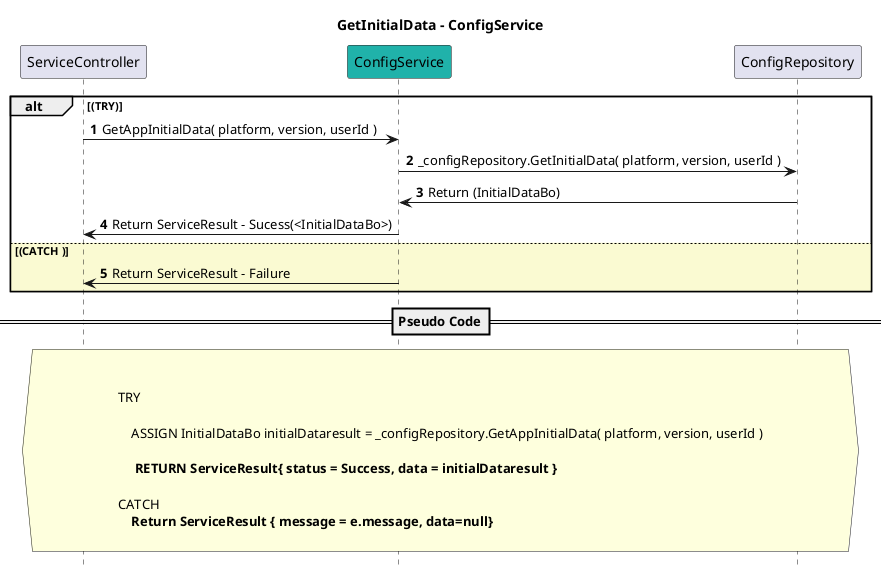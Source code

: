 @startuml
title GetInitialData - ConfigService
autonumber
hide footbox

participant ServiceController
participant ConfigService #LightSeaGreen
participant ConfigRepository

    
alt (TRY)
    ServiceController -> ConfigService : GetAppInitialData( platform, version, userId )
    ConfigService -> ConfigRepository : _configRepository.GetInitialData( platform, version, userId )
    

    
        ConfigRepository -> ConfigService : Return (InitialDataBo)


    ConfigService -> ServiceController : Return ServiceResult - Sucess(<InitialDataBo>)
    
else #LightGoldenRodYellow (CATCH ) 

    ConfigService -> ServiceController : Return ServiceResult - Failure
end

==Pseudo Code==
hnote across


TRY

    ASSIGN InitialDataBo initialDataresult = _configRepository.GetAppInitialData( platform, version, userId )
    
    ** RETURN ServiceResult{ status = Success, data = initialDataresult } ** 
       
CATCH
    **Return ServiceResult { message = e.message, data=null}**
    
end note


@enduml